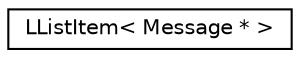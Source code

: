 digraph "Graphical Class Hierarchy"
{
 // LATEX_PDF_SIZE
  edge [fontname="Helvetica",fontsize="10",labelfontname="Helvetica",labelfontsize="10"];
  node [fontname="Helvetica",fontsize="10",shape=record];
  rankdir="LR";
  Node0 [label="LListItem\< Message * \>",height=0.2,width=0.4,color="black", fillcolor="white", style="filled",URL="$classLListItem.html",tooltip=" "];
}
